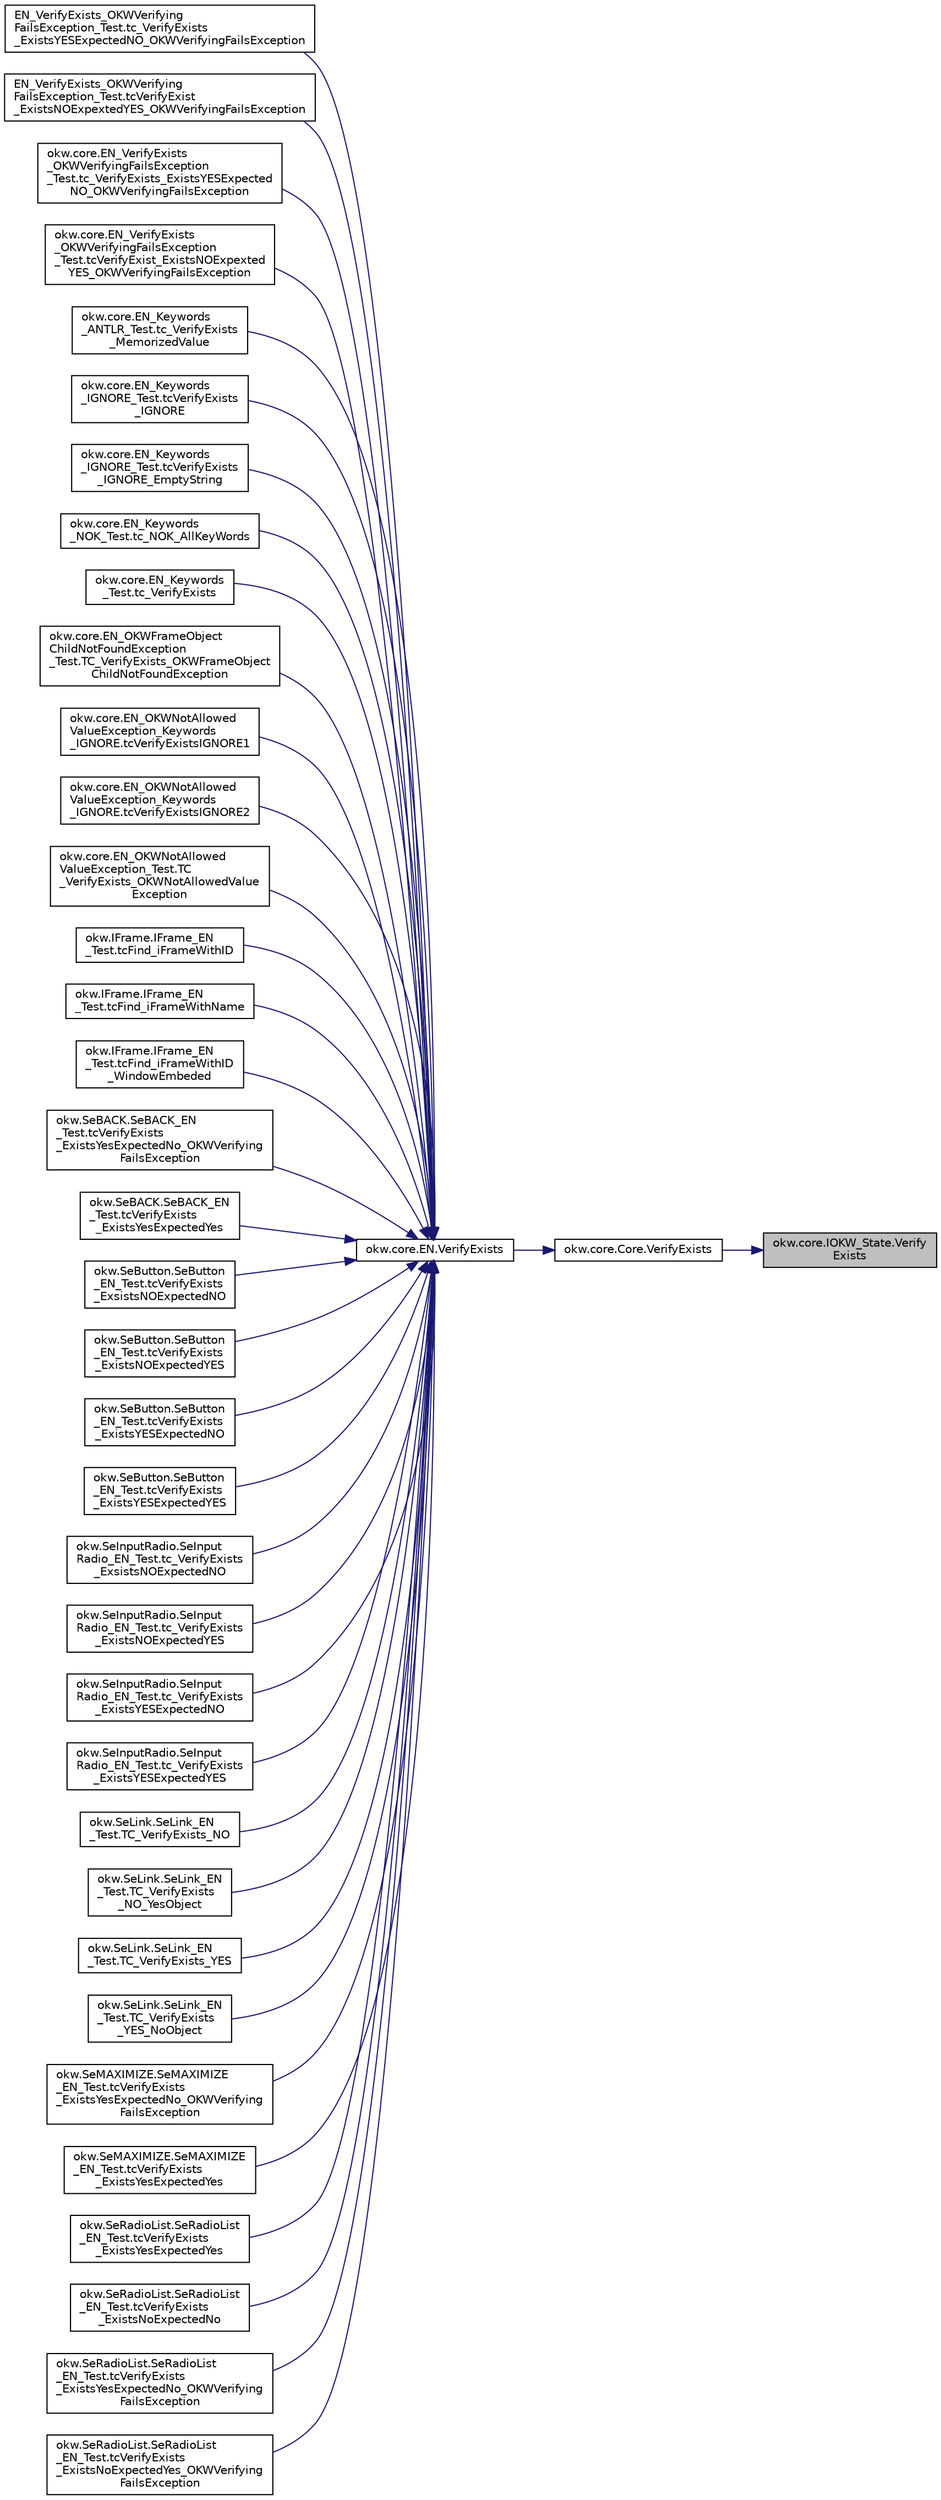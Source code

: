 digraph "okw.core.IOKW_State.VerifyExists"
{
 // INTERACTIVE_SVG=YES
 // LATEX_PDF_SIZE
  edge [fontname="Helvetica",fontsize="10",labelfontname="Helvetica",labelfontsize="10"];
  node [fontname="Helvetica",fontsize="10",shape=record];
  rankdir="RL";
  Node3740 [label="okw.core.IOKW_State.Verify\lExists",height=0.2,width=0.4,color="black", fillcolor="grey75", style="filled", fontcolor="black",tooltip="Prüft, ob das gegebene Objekt existiert."];
  Node3740 -> Node3741 [dir="back",color="midnightblue",fontsize="10",style="solid",fontname="Helvetica"];
  Node3741 [label="okw.core.Core.VerifyExists",height=0.2,width=0.4,color="black", fillcolor="white", style="filled",URL="$classokw_1_1core_1_1_core.html#a47af0e08b2bde199fc5d10dee040ac1b",tooltip="Prüft, ob das gegebene Objekt existiert."];
  Node3741 -> Node3742 [dir="back",color="midnightblue",fontsize="10",style="solid",fontname="Helvetica"];
  Node3742 [label="okw.core.EN.VerifyExists",height=0.2,width=0.4,color="black", fillcolor="white", style="filled",URL="$classokw_1_1core_1_1_e_n.html#afbdb32a44d83abbf58222e5920004f28",tooltip="Prüft, ob das gegebene Objekt existiert."];
  Node3742 -> Node3743 [dir="back",color="midnightblue",fontsize="10",style="solid",fontname="Helvetica"];
  Node3743 [label="EN_VerifyExists_OKWVerifying\lFailsException_Test.tc_VerifyExists\l_ExistsYESExpectedNO_OKWVerifyingFailsException",height=0.2,width=0.4,color="black", fillcolor="white", style="filled",URL="$class_e_n___verify_exists___o_k_w_verifying_fails_exception___test.html#ad46469e1f777969702b7b8290db96e9a",tooltip="Prüft, ob die Ausnahme OKWVerifyingFailsException bei einem Soll/Ist-Vergleich ausgelöst wird."];
  Node3742 -> Node3744 [dir="back",color="midnightblue",fontsize="10",style="solid",fontname="Helvetica"];
  Node3744 [label="EN_VerifyExists_OKWVerifying\lFailsException_Test.tcVerifyExist\l_ExistsNOExpextedYES_OKWVerifyingFailsException",height=0.2,width=0.4,color="black", fillcolor="white", style="filled",URL="$class_e_n___verify_exists___o_k_w_verifying_fails_exception___test.html#a7090140896a0e2476c8c548bfcab9da6",tooltip="Prüft, ob die Ausnahme OKWVerifyingFailsException bei einem Soll/Ist-Vergleich ausgelöst wird."];
  Node3742 -> Node3745 [dir="back",color="midnightblue",fontsize="10",style="solid",fontname="Helvetica"];
  Node3745 [label="okw.core.EN_VerifyExists\l_OKWVerifyingFailsException\l_Test.tc_VerifyExists_ExistsYESExpected\lNO_OKWVerifyingFailsException",height=0.2,width=0.4,color="black", fillcolor="white", style="filled",URL="$classokw_1_1core_1_1_e_n___verify_exists___o_k_w_verifying_fails_exception___test.html#a2130383dc3dce6634d7a3b4367575e49",tooltip="Prüft, ob die Ausnahme OKWVerifyingFailsException bei einem Soll/Ist-Vergleich ausgelöst wird."];
  Node3742 -> Node3746 [dir="back",color="midnightblue",fontsize="10",style="solid",fontname="Helvetica"];
  Node3746 [label="okw.core.EN_VerifyExists\l_OKWVerifyingFailsException\l_Test.tcVerifyExist_ExistsNOExpexted\lYES_OKWVerifyingFailsException",height=0.2,width=0.4,color="black", fillcolor="white", style="filled",URL="$classokw_1_1core_1_1_e_n___verify_exists___o_k_w_verifying_fails_exception___test.html#aa1d3eda12dec57423561de4e08b12d29",tooltip="Prüft, ob die Ausnahme OKWVerifyingFailsException bei einem Soll/Ist-Vergleich ausgelöst wird."];
  Node3742 -> Node3747 [dir="back",color="midnightblue",fontsize="10",style="solid",fontname="Helvetica"];
  Node3747 [label="okw.core.EN_Keywords\l_ANTLR_Test.tc_VerifyExists\l_MemorizedValue",height=0.2,width=0.4,color="black", fillcolor="white", style="filled",URL="$classokw_1_1core_1_1_e_n___keywords___a_n_t_l_r___test.html#abdee71d00398ea1cae2d3a41e4b424d8",tooltip=" "];
  Node3742 -> Node3748 [dir="back",color="midnightblue",fontsize="10",style="solid",fontname="Helvetica"];
  Node3748 [label="okw.core.EN_Keywords\l_IGNORE_Test.tcVerifyExists\l_IGNORE",height=0.2,width=0.4,color="black", fillcolor="white", style="filled",URL="$classokw_1_1core_1_1_e_n___keywords___i_g_n_o_r_e___test.html#ac4883de015c35ba385e9f4aabbc3ffe0",tooltip="Prüft ob das Schlüsselwort beim Sollwert \"${IGNORE}\" die Ausführung ignoriert."];
  Node3742 -> Node3749 [dir="back",color="midnightblue",fontsize="10",style="solid",fontname="Helvetica"];
  Node3749 [label="okw.core.EN_Keywords\l_IGNORE_Test.tcVerifyExists\l_IGNORE_EmptyString",height=0.2,width=0.4,color="black", fillcolor="white", style="filled",URL="$classokw_1_1core_1_1_e_n___keywords___i_g_n_o_r_e___test.html#a29de8a59f4453138c4ccecfb3e608419",tooltip="Prüft ob das Schlüsselwort beim Sollwert \"\" die Ausführung ignoriert."];
  Node3742 -> Node3750 [dir="back",color="midnightblue",fontsize="10",style="solid",fontname="Helvetica"];
  Node3750 [label="okw.core.EN_Keywords\l_NOK_Test.tc_NOK_AllKeyWords",height=0.2,width=0.4,color="black", fillcolor="white", style="filled",URL="$classokw_1_1core_1_1_e_n___keywords___n_o_k___test.html#a81a960a2341dfb0e27da7871291c84dc",tooltip="Prüft methoden aufruf für einen einfachen Click."];
  Node3742 -> Node3751 [dir="back",color="midnightblue",fontsize="10",style="solid",fontname="Helvetica"];
  Node3751 [label="okw.core.EN_Keywords\l_Test.tc_VerifyExists",height=0.2,width=0.4,color="black", fillcolor="white", style="filled",URL="$classokw_1_1core_1_1_e_n___keywords___test.html#a8a804aa475fe4e5b89887345adfdb312",tooltip="\"Normaler\" Testfall für das Schlüsselwort VerifyExists."];
  Node3742 -> Node3752 [dir="back",color="midnightblue",fontsize="10",style="solid",fontname="Helvetica"];
  Node3752 [label="okw.core.EN_OKWFrameObject\lChildNotFoundException\l_Test.TC_VerifyExists_OKWFrameObject\lChildNotFoundException",height=0.2,width=0.4,color="black", fillcolor="white", style="filled",URL="$classokw_1_1core_1_1_e_n___o_k_w_frame_object_child_not_found_exception___test.html#ad5171c21b85fa5f3c77af61d15900d48",tooltip="Prüft ob die Ausnahme OKWFrameObjectChildNotFoundException durch die LFC-VerifyExists ausgelöst wird,..."];
  Node3742 -> Node3753 [dir="back",color="midnightblue",fontsize="10",style="solid",fontname="Helvetica"];
  Node3753 [label="okw.core.EN_OKWNotAllowed\lValueException_Keywords\l_IGNORE.tcVerifyExistsIGNORE1",height=0.2,width=0.4,color="black", fillcolor="white", style="filled",URL="$classokw_1_1core_1_1_e_n___o_k_w_not_allowed_value_exception___keywords___i_g_n_o_r_e.html#ae916bd8b565e8a0dc3072aab808afff5",tooltip="Prüft ob \"${IGNORE} \" die Ausnahme okw.exceptions.OKWNotAllowedValueException auslöst."];
  Node3742 -> Node3754 [dir="back",color="midnightblue",fontsize="10",style="solid",fontname="Helvetica"];
  Node3754 [label="okw.core.EN_OKWNotAllowed\lValueException_Keywords\l_IGNORE.tcVerifyExistsIGNORE2",height=0.2,width=0.4,color="black", fillcolor="white", style="filled",URL="$classokw_1_1core_1_1_e_n___o_k_w_not_allowed_value_exception___keywords___i_g_n_o_r_e.html#a28ed22208a9ecf63b3d82cf930b33d3d",tooltip="Prüft ob \"\"${IGNORE}${TCN}\" die Ausnahme okw.exceptions.OKWNotAllowedValueException auslöst."];
  Node3742 -> Node3755 [dir="back",color="midnightblue",fontsize="10",style="solid",fontname="Helvetica"];
  Node3755 [label="okw.core.EN_OKWNotAllowed\lValueException_Test.TC\l_VerifyExists_OKWNotAllowedValue\lException",height=0.2,width=0.4,color="black", fillcolor="white", style="filled",URL="$classokw_1_1core_1_1_e_n___o_k_w_not_allowed_value_exception___test.html#ad481169293cc4f455a075acc29290bcc",tooltip="Prüft ob die Ausnahme OKWNotAllowedValueException durch die LFC-VerifyExists ausgelöst wird,..."];
  Node3742 -> Node3756 [dir="back",color="midnightblue",fontsize="10",style="solid",fontname="Helvetica"];
  Node3756 [label="okw.IFrame.IFrame_EN\l_Test.tcFind_iFrameWithID",height=0.2,width=0.4,color="black", fillcolor="white", style="filled",URL="$classokw_1_1_i_frame_1_1_i_frame___e_n___test.html#ab1e815f02e65054073caf3ebc7419b7d",tooltip="Testet die Implementierung des Schlüsselwortes ClickOn( FN ) für Klasse SeBACK ."];
  Node3742 -> Node3757 [dir="back",color="midnightblue",fontsize="10",style="solid",fontname="Helvetica"];
  Node3757 [label="okw.IFrame.IFrame_EN\l_Test.tcFind_iFrameWithName",height=0.2,width=0.4,color="black", fillcolor="white", style="filled",URL="$classokw_1_1_i_frame_1_1_i_frame___e_n___test.html#a7dd33e09d8a90379b6007fffd3b79684",tooltip="Testet die Implementierung des Schlüsselwortes ClickOn( FN ) für Klasse SeBACK ."];
  Node3742 -> Node3758 [dir="back",color="midnightblue",fontsize="10",style="solid",fontname="Helvetica"];
  Node3758 [label="okw.IFrame.IFrame_EN\l_Test.tcFind_iFrameWithID\l_WindowEmbeded",height=0.2,width=0.4,color="black", fillcolor="white", style="filled",URL="$classokw_1_1_i_frame_1_1_i_frame___e_n___test.html#a7aaaee2e40921df4f548e8c908f2935b",tooltip="Testet die Implementierung des Schlüsselwortes ClickOn( FN ) für Klasse SeBACK ."];
  Node3742 -> Node3759 [dir="back",color="midnightblue",fontsize="10",style="solid",fontname="Helvetica"];
  Node3759 [label="okw.SeBACK.SeBACK_EN\l_Test.tcVerifyExists\l_ExistsYesExpectedNo_OKWVerifying\lFailsException",height=0.2,width=0.4,color="black", fillcolor="white", style="filled",URL="$classokw_1_1_se_b_a_c_k_1_1_se_b_a_c_k___e_n___test.html#a536ff38be47c762431a921468ce8f740",tooltip="Test des Schlüsselwortes \"VerifyExists( FN, ExpVal ) für SeBACK."];
  Node3742 -> Node3760 [dir="back",color="midnightblue",fontsize="10",style="solid",fontname="Helvetica"];
  Node3760 [label="okw.SeBACK.SeBACK_EN\l_Test.tcVerifyExists\l_ExistsYesExpectedYes",height=0.2,width=0.4,color="black", fillcolor="white", style="filled",URL="$classokw_1_1_se_b_a_c_k_1_1_se_b_a_c_k___e_n___test.html#a054bc346b01a039723a8ed82d280c0db",tooltip="Prüft ob das BACK existiert."];
  Node3742 -> Node3761 [dir="back",color="midnightblue",fontsize="10",style="solid",fontname="Helvetica"];
  Node3761 [label="okw.SeButton.SeButton\l_EN_Test.tcVerifyExists\l_ExsistsNOExpectedNO",height=0.2,width=0.4,color="black", fillcolor="white", style="filled",URL="$classokw_1_1_se_button_1_1_se_button___e_n___test.html#ab4b715fb0a574ee598f3aa2bc802d804",tooltip="Test des Schlüsselwortes VerifyExists für den GUI-Adapter SeButton."];
  Node3742 -> Node3762 [dir="back",color="midnightblue",fontsize="10",style="solid",fontname="Helvetica"];
  Node3762 [label="okw.SeButton.SeButton\l_EN_Test.tcVerifyExists\l_ExistsNOExpectedYES",height=0.2,width=0.4,color="black", fillcolor="white", style="filled",URL="$classokw_1_1_se_button_1_1_se_button___e_n___test.html#aff3f951a968907f24ea774a785258c9b",tooltip="Test des Schlüsselwortes VerifyExists für den GUI-Adapter SeButton."];
  Node3742 -> Node3763 [dir="back",color="midnightblue",fontsize="10",style="solid",fontname="Helvetica"];
  Node3763 [label="okw.SeButton.SeButton\l_EN_Test.tcVerifyExists\l_ExistsYESExpectedNO",height=0.2,width=0.4,color="black", fillcolor="white", style="filled",URL="$classokw_1_1_se_button_1_1_se_button___e_n___test.html#ada3290f0884d987b3e7fd7d21a7d9f46",tooltip="Test des Schlüsselwortes VerifyExists für den GUI-Adapter SeButton."];
  Node3742 -> Node3764 [dir="back",color="midnightblue",fontsize="10",style="solid",fontname="Helvetica"];
  Node3764 [label="okw.SeButton.SeButton\l_EN_Test.tcVerifyExists\l_ExistsYESExpectedYES",height=0.2,width=0.4,color="black", fillcolor="white", style="filled",URL="$classokw_1_1_se_button_1_1_se_button___e_n___test.html#a813004a00101e845ab8208241891b843",tooltip="Test des Schlüsselwortes VerifyExists für den GUI-Adapter SeButton."];
  Node3742 -> Node3765 [dir="back",color="midnightblue",fontsize="10",style="solid",fontname="Helvetica"];
  Node3765 [label="okw.SeInputRadio.SeInput\lRadio_EN_Test.tc_VerifyExists\l_ExsistsNOExpectedNO",height=0.2,width=0.4,color="black", fillcolor="white", style="filled",URL="$classokw_1_1_se_input_radio_1_1_se_input_radio___e_n___test.html#a864069c64cc340e4dc2a143d98067c71",tooltip="Test des Schlüsselwortes VerifyExists für den GUI-Adapter SeInputRadio."];
  Node3742 -> Node3766 [dir="back",color="midnightblue",fontsize="10",style="solid",fontname="Helvetica"];
  Node3766 [label="okw.SeInputRadio.SeInput\lRadio_EN_Test.tc_VerifyExists\l_ExistsNOExpectedYES",height=0.2,width=0.4,color="black", fillcolor="white", style="filled",URL="$classokw_1_1_se_input_radio_1_1_se_input_radio___e_n___test.html#a691960702300c79158a5be7e06026110",tooltip="Test des Schlüsselwortes VerifyExists für den GUI-Adapter SeInputRadio."];
  Node3742 -> Node3767 [dir="back",color="midnightblue",fontsize="10",style="solid",fontname="Helvetica"];
  Node3767 [label="okw.SeInputRadio.SeInput\lRadio_EN_Test.tc_VerifyExists\l_ExistsYESExpectedNO",height=0.2,width=0.4,color="black", fillcolor="white", style="filled",URL="$classokw_1_1_se_input_radio_1_1_se_input_radio___e_n___test.html#a36dde073e7ea2aaa99cac15f1a72a237",tooltip="Test des Schlüsselwortes VerifyExists für den GUI-Adapter SeInputRadio."];
  Node3742 -> Node3768 [dir="back",color="midnightblue",fontsize="10",style="solid",fontname="Helvetica"];
  Node3768 [label="okw.SeInputRadio.SeInput\lRadio_EN_Test.tc_VerifyExists\l_ExistsYESExpectedYES",height=0.2,width=0.4,color="black", fillcolor="white", style="filled",URL="$classokw_1_1_se_input_radio_1_1_se_input_radio___e_n___test.html#a5080b6f0c5fcac13a91b92561ac2bc08",tooltip="Test des Schlüsselwortes VerifyExists für den GUI-Adapter SeInputRadio."];
  Node3742 -> Node3769 [dir="back",color="midnightblue",fontsize="10",style="solid",fontname="Helvetica"];
  Node3769 [label="okw.SeLink.SeLink_EN\l_Test.TC_VerifyExists_NO",height=0.2,width=0.4,color="black", fillcolor="white", style="filled",URL="$classokw_1_1_se_link_1_1_se_link___e_n___test.html#a1dad73224a73a01e6c896e96430a982f",tooltip="Prüft die Methode SeLink.MemorizeToolTip."];
  Node3742 -> Node3770 [dir="back",color="midnightblue",fontsize="10",style="solid",fontname="Helvetica"];
  Node3770 [label="okw.SeLink.SeLink_EN\l_Test.TC_VerifyExists\l_NO_YesObject",height=0.2,width=0.4,color="black", fillcolor="white", style="filled",URL="$classokw_1_1_se_link_1_1_se_link___e_n___test.html#a6c80c87a06244c2f38eb3f95504c8622",tooltip="Prüft die Methode SeLink.VerifyExists."];
  Node3742 -> Node3771 [dir="back",color="midnightblue",fontsize="10",style="solid",fontname="Helvetica"];
  Node3771 [label="okw.SeLink.SeLink_EN\l_Test.TC_VerifyExists_YES",height=0.2,width=0.4,color="black", fillcolor="white", style="filled",URL="$classokw_1_1_se_link_1_1_se_link___e_n___test.html#ac0895c8bd1e1aca4006c1072f68d6890",tooltip="Prüft die Methode SeLink.VerifyExists."];
  Node3742 -> Node3772 [dir="back",color="midnightblue",fontsize="10",style="solid",fontname="Helvetica"];
  Node3772 [label="okw.SeLink.SeLink_EN\l_Test.TC_VerifyExists\l_YES_NoObject",height=0.2,width=0.4,color="black", fillcolor="white", style="filled",URL="$classokw_1_1_se_link_1_1_se_link___e_n___test.html#a1fad39475422a862685d82bc548203b8",tooltip="Prüft die Methode SeLink.VerifyExists."];
  Node3742 -> Node3773 [dir="back",color="midnightblue",fontsize="10",style="solid",fontname="Helvetica"];
  Node3773 [label="okw.SeMAXIMIZE.SeMAXIMIZE\l_EN_Test.tcVerifyExists\l_ExistsYesExpectedNo_OKWVerifying\lFailsException",height=0.2,width=0.4,color="black", fillcolor="white", style="filled",URL="$classokw_1_1_se_m_a_x_i_m_i_z_e_1_1_se_m_a_x_i_m_i_z_e___e_n___test.html#a42aa1e1f400c3e4eb6c5d0e6f2bbb1c7",tooltip="Test des Schlüsselwortes \"VerifyExists( FN, ExpVal ) für SeMAXIMIZE."];
  Node3742 -> Node3774 [dir="back",color="midnightblue",fontsize="10",style="solid",fontname="Helvetica"];
  Node3774 [label="okw.SeMAXIMIZE.SeMAXIMIZE\l_EN_Test.tcVerifyExists\l_ExistsYesExpectedYes",height=0.2,width=0.4,color="black", fillcolor="white", style="filled",URL="$classokw_1_1_se_m_a_x_i_m_i_z_e_1_1_se_m_a_x_i_m_i_z_e___e_n___test.html#a307e5f50f0c7dabbd0da823babc79a65",tooltip="Prüft ob das MAXIMIZE existiert."];
  Node3742 -> Node3775 [dir="back",color="midnightblue",fontsize="10",style="solid",fontname="Helvetica"];
  Node3775 [label="okw.SeRadioList.SeRadioList\l_EN_Test.tcVerifyExists\l_ExistsYesExpectedYes",height=0.2,width=0.4,color="black", fillcolor="white", style="filled",URL="$classokw_1_1_se_radio_list_1_1_se_radio_list___e_n___test.html#a5b5815df1ca3e8fb2c653c4d1c31b1cd",tooltip="Prüft die Methode SeRadioList.VerifyExists."];
  Node3742 -> Node3776 [dir="back",color="midnightblue",fontsize="10",style="solid",fontname="Helvetica"];
  Node3776 [label="okw.SeRadioList.SeRadioList\l_EN_Test.tcVerifyExists\l_ExistsNoExpectedNo",height=0.2,width=0.4,color="black", fillcolor="white", style="filled",URL="$classokw_1_1_se_radio_list_1_1_se_radio_list___e_n___test.html#a75ea555d32e9d7f44e3680079c203ad1",tooltip="Prüft die Methode SeRadioList.VerifyExists."];
  Node3742 -> Node3777 [dir="back",color="midnightblue",fontsize="10",style="solid",fontname="Helvetica"];
  Node3777 [label="okw.SeRadioList.SeRadioList\l_EN_Test.tcVerifyExists\l_ExistsYesExpectedNo_OKWVerifying\lFailsException",height=0.2,width=0.4,color="black", fillcolor="white", style="filled",URL="$classokw_1_1_se_radio_list_1_1_se_radio_list___e_n___test.html#a33e9bd8765498402d4c38f59a0bc1065",tooltip="Prüft die Methode SeRadioList.VerifyExists."];
  Node3742 -> Node3778 [dir="back",color="midnightblue",fontsize="10",style="solid",fontname="Helvetica"];
  Node3778 [label="okw.SeRadioList.SeRadioList\l_EN_Test.tcVerifyExists\l_ExistsNoExpectedYes_OKWVerifying\lFailsException",height=0.2,width=0.4,color="black", fillcolor="white", style="filled",URL="$classokw_1_1_se_radio_list_1_1_se_radio_list___e_n___test.html#ad99e281a6a6b207d5404f07842d08115",tooltip="Prüft die Methode SeRadioList.VerifyExists."];
}
